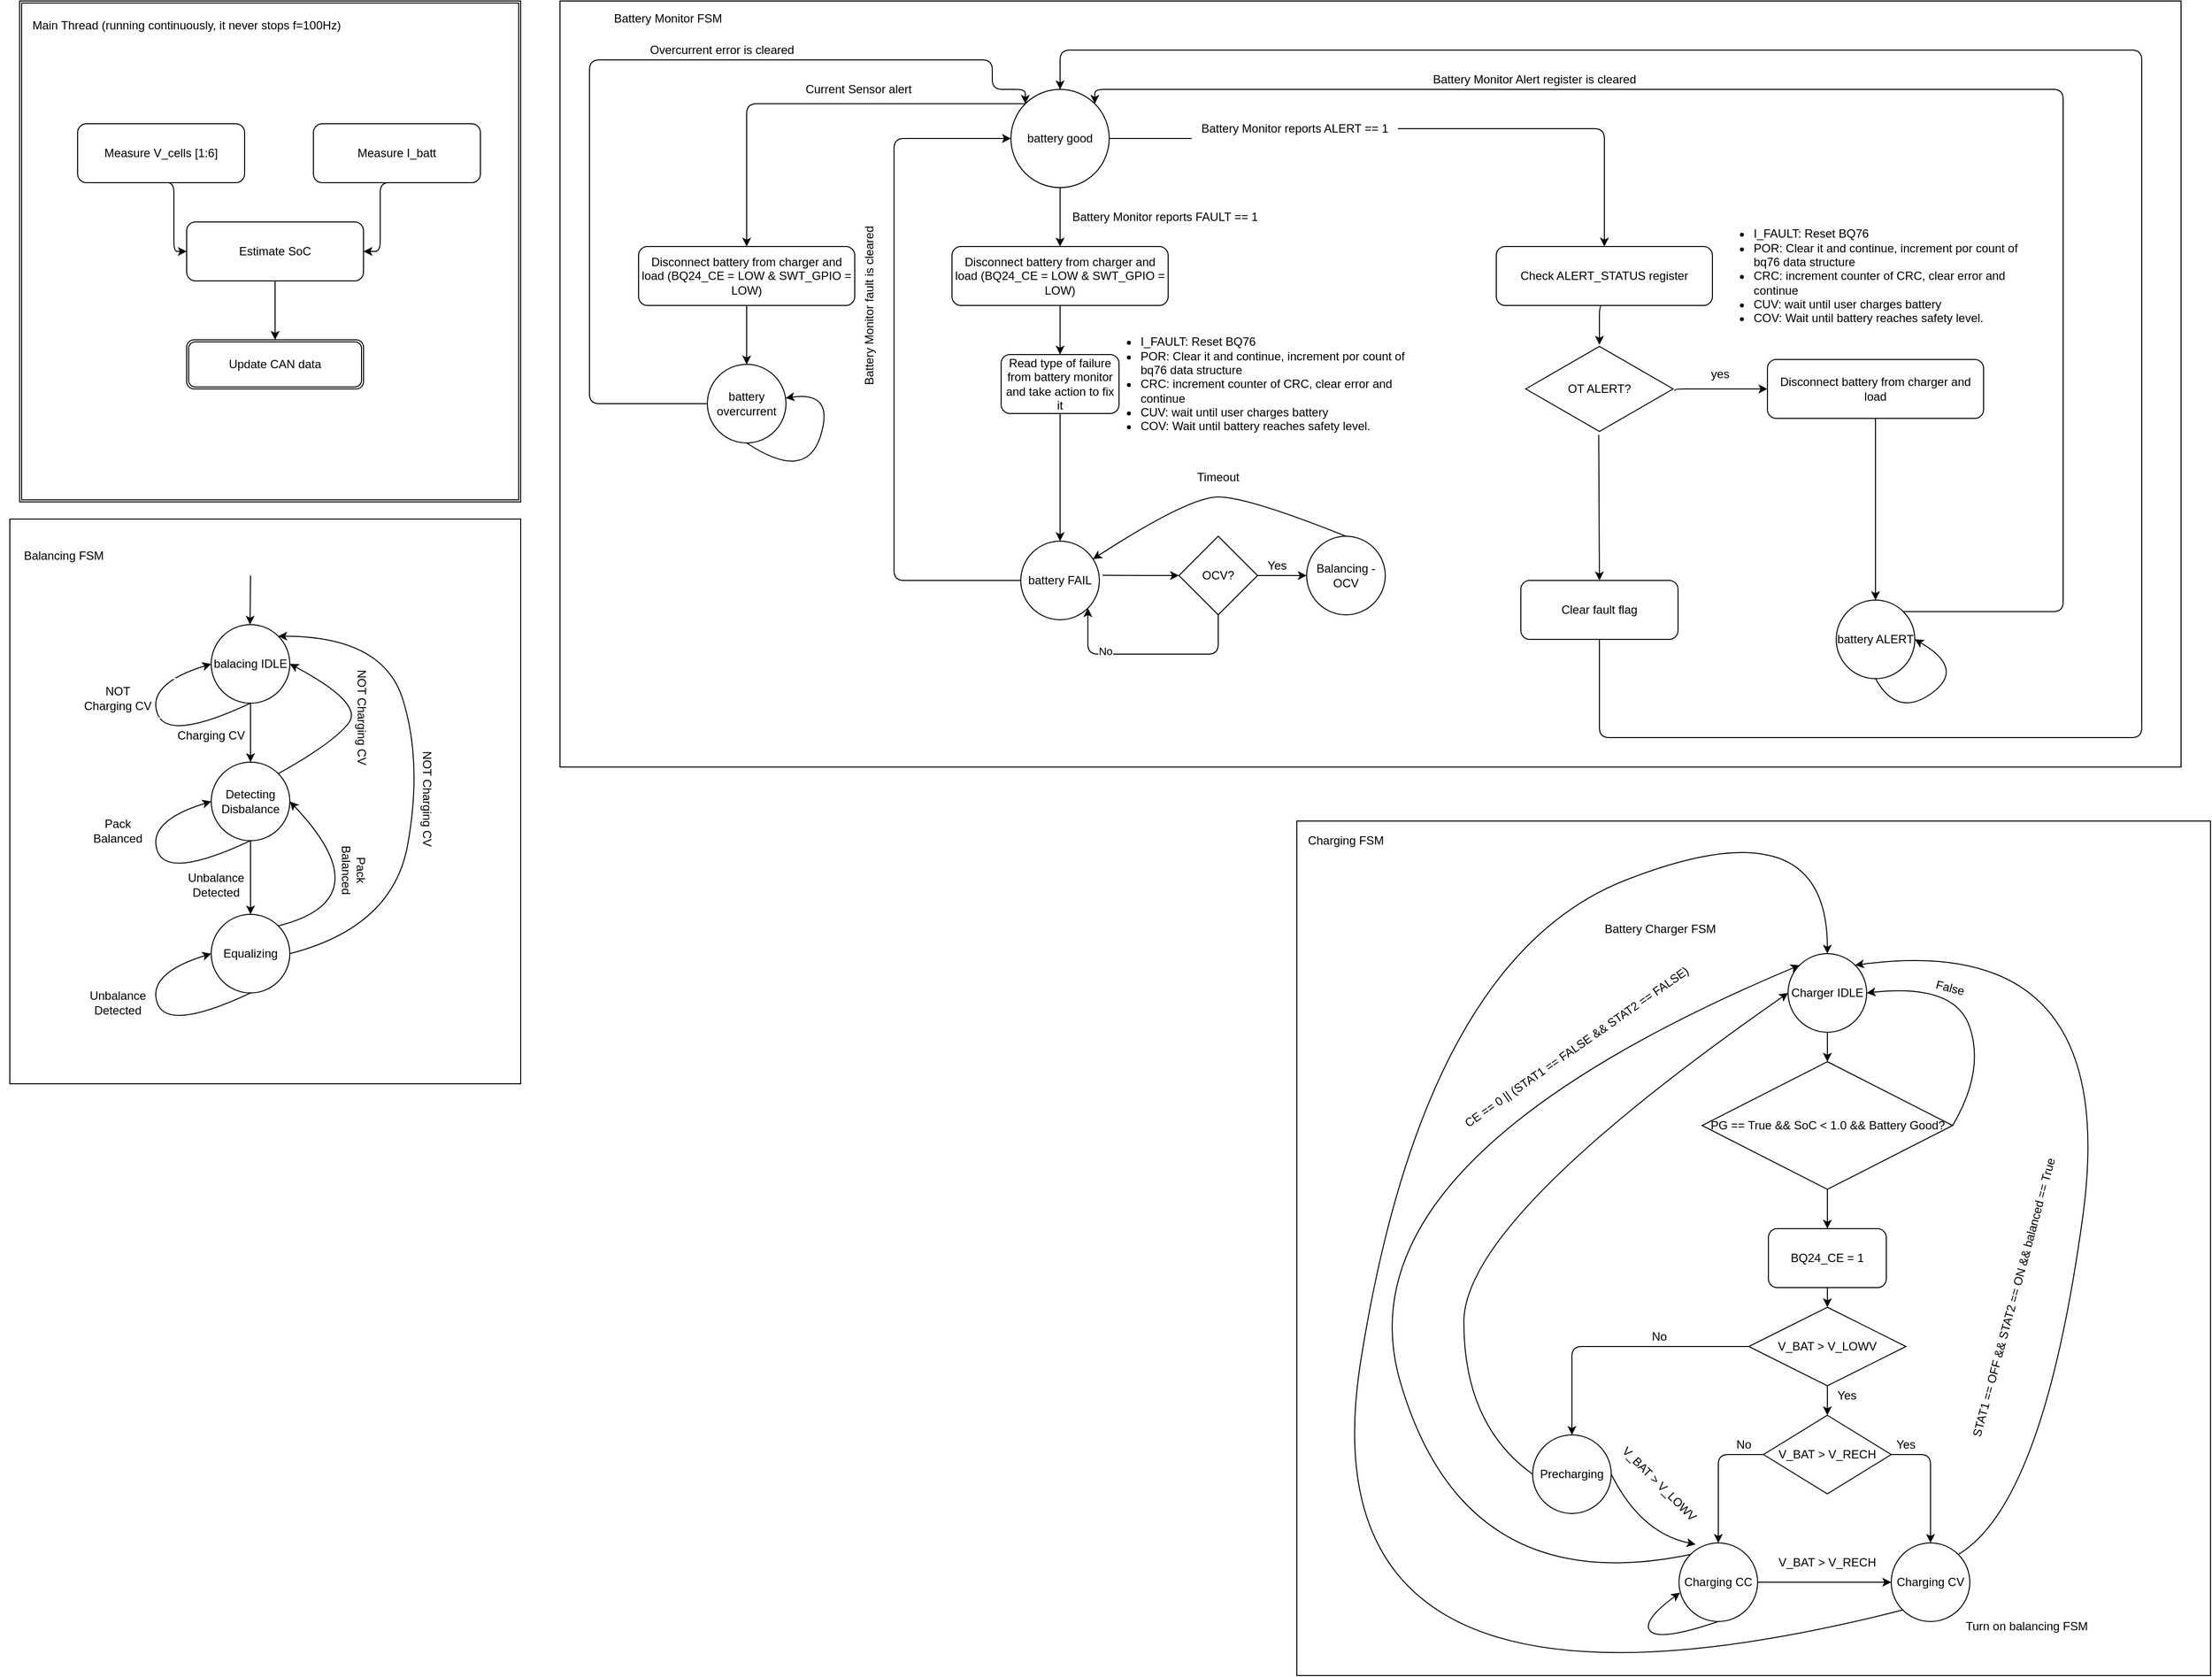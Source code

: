<mxfile version="14.6.11" type="github">
  <diagram id="g3DpGtktaJrWY0wCHxWM" name="Page-1">
    <mxGraphModel dx="868" dy="1648" grid="1" gridSize="10" guides="1" tooltips="1" connect="1" arrows="1" fold="1" page="1" pageScale="1" pageWidth="827" pageHeight="1169" math="0" shadow="0">
      <root>
        <mxCell id="0" />
        <mxCell id="1" parent="0" />
        <mxCell id="d3mwTh0rrNDCZrn80b3e-203" value="" style="rounded=0;whiteSpace=wrap;html=1;fillColor=none;" parent="1" vertex="1">
          <mxGeometry x="140" y="-157.5" width="520" height="575" as="geometry" />
        </mxCell>
        <mxCell id="d3mwTh0rrNDCZrn80b3e-7" value="Measure V_cells [1:6]" style="rounded=1;whiteSpace=wrap;html=1;" parent="1" vertex="1">
          <mxGeometry x="209" y="-560" width="170" height="60" as="geometry" />
        </mxCell>
        <mxCell id="d3mwTh0rrNDCZrn80b3e-8" value="Measure I_batt" style="rounded=1;whiteSpace=wrap;html=1;" parent="1" vertex="1">
          <mxGeometry x="449" y="-560" width="170" height="60" as="geometry" />
        </mxCell>
        <mxCell id="d3mwTh0rrNDCZrn80b3e-9" value="Estimate SoC" style="rounded=1;whiteSpace=wrap;html=1;" parent="1" vertex="1">
          <mxGeometry x="320" y="-460" width="180" height="60" as="geometry" />
        </mxCell>
        <mxCell id="d3mwTh0rrNDCZrn80b3e-12" value="" style="edgeStyle=elbowEdgeStyle;elbow=horizontal;endArrow=classic;html=1;entryX=0;entryY=0.5;entryDx=0;entryDy=0;exitX=0.5;exitY=1;exitDx=0;exitDy=0;" parent="1" source="d3mwTh0rrNDCZrn80b3e-7" target="d3mwTh0rrNDCZrn80b3e-9" edge="1">
          <mxGeometry width="50" height="50" relative="1" as="geometry">
            <mxPoint x="170" y="-400" as="sourcePoint" />
            <mxPoint x="220" y="-450" as="targetPoint" />
          </mxGeometry>
        </mxCell>
        <mxCell id="d3mwTh0rrNDCZrn80b3e-13" value="" style="edgeStyle=elbowEdgeStyle;elbow=horizontal;endArrow=classic;html=1;exitX=0.5;exitY=1;exitDx=0;exitDy=0;entryX=1;entryY=0.5;entryDx=0;entryDy=0;" parent="1" source="d3mwTh0rrNDCZrn80b3e-8" target="d3mwTh0rrNDCZrn80b3e-9" edge="1">
          <mxGeometry width="50" height="50" relative="1" as="geometry">
            <mxPoint x="560" y="-420" as="sourcePoint" />
            <mxPoint x="610" y="-470" as="targetPoint" />
          </mxGeometry>
        </mxCell>
        <mxCell id="d3mwTh0rrNDCZrn80b3e-14" value="" style="edgeStyle=segmentEdgeStyle;endArrow=classic;html=1;exitX=0.5;exitY=1;exitDx=0;exitDy=0;" parent="1" source="d3mwTh0rrNDCZrn80b3e-9" edge="1">
          <mxGeometry width="50" height="50" relative="1" as="geometry">
            <mxPoint x="400" y="-350" as="sourcePoint" />
            <mxPoint x="410" y="-340" as="targetPoint" />
          </mxGeometry>
        </mxCell>
        <mxCell id="d3mwTh0rrNDCZrn80b3e-15" value="Update CAN data" style="shape=ext;double=1;rounded=1;whiteSpace=wrap;html=1;" parent="1" vertex="1">
          <mxGeometry x="320" y="-340" width="180" height="50" as="geometry" />
        </mxCell>
        <mxCell id="d3mwTh0rrNDCZrn80b3e-19" value="" style="shape=ext;double=1;whiteSpace=wrap;html=1;aspect=fixed;fillColor=none;" parent="1" vertex="1">
          <mxGeometry x="150" y="-685" width="510" height="510" as="geometry" />
        </mxCell>
        <mxCell id="d3mwTh0rrNDCZrn80b3e-24" value="Main Thread (running continuously, it never stops f=100Hz)" style="text;html=1;strokeColor=none;fillColor=none;align=center;verticalAlign=middle;whiteSpace=wrap;rounded=0;" parent="1" vertex="1">
          <mxGeometry x="160" y="-670" width="320" height="20" as="geometry" />
        </mxCell>
        <mxCell id="d3mwTh0rrNDCZrn80b3e-27" value="Battery Monitor reports FAULT == 1" style="text;html=1;strokeColor=none;fillColor=none;align=center;verticalAlign=middle;whiteSpace=wrap;rounded=0;" parent="1" vertex="1">
          <mxGeometry x="1211" y="-475" width="210" height="20" as="geometry" />
        </mxCell>
        <mxCell id="d3mwTh0rrNDCZrn80b3e-33" value="Disconnect battery from charger and load (BQ24_CE = LOW &amp;amp; SWT_GPIO = LOW)" style="rounded=1;whiteSpace=wrap;html=1;fillColor=none;" parent="1" vertex="1">
          <mxGeometry x="1099" y="-435" width="220" height="60" as="geometry" />
        </mxCell>
        <mxCell id="d3mwTh0rrNDCZrn80b3e-34" value="Read type of failure from battery monitor and take action to fix it" style="rounded=1;whiteSpace=wrap;html=1;fillColor=none;" parent="1" vertex="1">
          <mxGeometry x="1149" y="-325" width="120" height="60" as="geometry" />
        </mxCell>
        <mxCell id="d3mwTh0rrNDCZrn80b3e-37" value="&lt;div&gt;battery FAIL&lt;/div&gt;" style="ellipse;whiteSpace=wrap;html=1;aspect=fixed;fillColor=none;" parent="1" vertex="1">
          <mxGeometry x="1169" y="-135" width="80" height="80" as="geometry" />
        </mxCell>
        <mxCell id="d3mwTh0rrNDCZrn80b3e-41" style="edgeStyle=orthogonalEdgeStyle;rounded=0;orthogonalLoop=1;jettySize=auto;html=1;exitX=0.5;exitY=1;exitDx=0;exitDy=0;entryX=0.5;entryY=0;entryDx=0;entryDy=0;" parent="1" source="d3mwTh0rrNDCZrn80b3e-38" target="d3mwTh0rrNDCZrn80b3e-33" edge="1">
          <mxGeometry relative="1" as="geometry" />
        </mxCell>
        <mxCell id="d3mwTh0rrNDCZrn80b3e-38" value="battery good" style="ellipse;whiteSpace=wrap;html=1;aspect=fixed;fillColor=none;" parent="1" vertex="1">
          <mxGeometry x="1159" y="-595" width="100" height="100" as="geometry" />
        </mxCell>
        <mxCell id="d3mwTh0rrNDCZrn80b3e-43" value="" style="edgeStyle=segmentEdgeStyle;endArrow=classic;html=1;exitX=0.5;exitY=1;exitDx=0;exitDy=0;entryX=0.5;entryY=0;entryDx=0;entryDy=0;" parent="1" source="d3mwTh0rrNDCZrn80b3e-33" target="d3mwTh0rrNDCZrn80b3e-34" edge="1">
          <mxGeometry width="50" height="50" relative="1" as="geometry">
            <mxPoint x="1270" y="-315" as="sourcePoint" />
            <mxPoint x="1320" y="-365" as="targetPoint" />
          </mxGeometry>
        </mxCell>
        <mxCell id="d3mwTh0rrNDCZrn80b3e-46" value="" style="edgeStyle=segmentEdgeStyle;endArrow=classic;html=1;exitX=0.5;exitY=1;exitDx=0;exitDy=0;entryX=1;entryY=1;entryDx=0;entryDy=0;" parent="1" source="d3mwTh0rrNDCZrn80b3e-191" target="d3mwTh0rrNDCZrn80b3e-37" edge="1">
          <mxGeometry width="50" height="50" relative="1" as="geometry">
            <mxPoint x="1270" y="-315" as="sourcePoint" />
            <mxPoint x="1300" y="-95" as="targetPoint" />
            <Array as="points">
              <mxPoint x="1370" y="-20" />
              <mxPoint x="1237" y="-20" />
            </Array>
          </mxGeometry>
        </mxCell>
        <mxCell id="d3mwTh0rrNDCZrn80b3e-200" value="&lt;div&gt;No&lt;/div&gt;" style="edgeLabel;html=1;align=center;verticalAlign=middle;resizable=0;points=[];" parent="d3mwTh0rrNDCZrn80b3e-46" vertex="1" connectable="0">
          <mxGeometry x="0.414" y="-3" relative="1" as="geometry">
            <mxPoint as="offset" />
          </mxGeometry>
        </mxCell>
        <mxCell id="d3mwTh0rrNDCZrn80b3e-48" value="" style="edgeStyle=segmentEdgeStyle;endArrow=classic;html=1;exitX=0;exitY=0.5;exitDx=0;exitDy=0;entryX=0;entryY=0.5;entryDx=0;entryDy=0;" parent="1" source="d3mwTh0rrNDCZrn80b3e-37" target="d3mwTh0rrNDCZrn80b3e-38" edge="1">
          <mxGeometry width="50" height="50" relative="1" as="geometry">
            <mxPoint x="1010" y="-75" as="sourcePoint" />
            <mxPoint x="1070" y="-515" as="targetPoint" />
            <Array as="points">
              <mxPoint x="1040" y="-95" />
              <mxPoint x="1040" y="-545" />
            </Array>
          </mxGeometry>
        </mxCell>
        <mxCell id="d3mwTh0rrNDCZrn80b3e-49" value="&lt;div&gt;Battery Monitor fault is cleared&lt;/div&gt;" style="text;html=1;strokeColor=none;fillColor=none;align=center;verticalAlign=middle;whiteSpace=wrap;rounded=0;rotation=-90;" parent="1" vertex="1">
          <mxGeometry x="910" y="-385" width="210" height="20" as="geometry" />
        </mxCell>
        <mxCell id="d3mwTh0rrNDCZrn80b3e-51" value="&lt;ul&gt;&lt;li&gt;I_FAULT: Reset BQ76 &lt;br&gt;&lt;/li&gt;&lt;li&gt;POR: Clear it and continue, increment por count of bq76 data structure&lt;/li&gt;&lt;li&gt;CRC: increment counter of CRC, clear error and continue&lt;/li&gt;&lt;li&gt;CUV: wait until user charges battery&lt;/li&gt;&lt;li&gt;COV: Wait until battery reaches safety level.&lt;br&gt;&lt;/li&gt;&lt;/ul&gt;" style="text;strokeColor=none;fillColor=none;html=1;whiteSpace=wrap;verticalAlign=middle;overflow=hidden;" parent="1" vertex="1">
          <mxGeometry x="1249" y="-365" width="332" height="140" as="geometry" />
        </mxCell>
        <mxCell id="d3mwTh0rrNDCZrn80b3e-53" value="Check ALERT_STATUS register" style="rounded=1;whiteSpace=wrap;html=1;fillColor=none;" parent="1" vertex="1">
          <mxGeometry x="1653" y="-435" width="220" height="60" as="geometry" />
        </mxCell>
        <mxCell id="d3mwTh0rrNDCZrn80b3e-58" value="" style="edgeStyle=segmentEdgeStyle;endArrow=classic;html=1;startArrow=none;" parent="1" source="d3mwTh0rrNDCZrn80b3e-91" target="d3mwTh0rrNDCZrn80b3e-53" edge="1">
          <mxGeometry width="50" height="50" relative="1" as="geometry">
            <mxPoint x="1259" y="-545" as="sourcePoint" />
            <mxPoint x="1309" y="-595" as="targetPoint" />
          </mxGeometry>
        </mxCell>
        <mxCell id="d3mwTh0rrNDCZrn80b3e-59" value="&lt;ul&gt;&lt;li&gt;I_FAULT: Reset BQ76 &lt;br&gt;&lt;/li&gt;&lt;li&gt;POR: Clear it and continue, increment por count of bq76 data structure&lt;/li&gt;&lt;li&gt;CRC: increment counter of CRC, clear error and continue&lt;/li&gt;&lt;li&gt;CUV: wait until user charges battery&lt;/li&gt;&lt;li&gt;COV: Wait until battery reaches safety level.&lt;br&gt;&lt;/li&gt;&lt;/ul&gt;" style="text;strokeColor=none;fillColor=none;html=1;whiteSpace=wrap;verticalAlign=middle;overflow=hidden;" parent="1" vertex="1">
          <mxGeometry x="1873" y="-475" width="332" height="140" as="geometry" />
        </mxCell>
        <mxCell id="d3mwTh0rrNDCZrn80b3e-60" value="OT ALERT?" style="html=1;whiteSpace=wrap;aspect=fixed;shape=isoRectangle;fillColor=none;" parent="1" vertex="1">
          <mxGeometry x="1683" y="-335" width="150" height="90" as="geometry" />
        </mxCell>
        <mxCell id="d3mwTh0rrNDCZrn80b3e-61" value="" style="edgeStyle=segmentEdgeStyle;endArrow=classic;html=1;exitX=0.5;exitY=1;exitDx=0;exitDy=0;" parent="1" source="d3mwTh0rrNDCZrn80b3e-53" target="d3mwTh0rrNDCZrn80b3e-60" edge="1">
          <mxGeometry width="50" height="50" relative="1" as="geometry">
            <mxPoint x="1581" y="-285" as="sourcePoint" />
            <mxPoint x="1631" y="-335" as="targetPoint" />
          </mxGeometry>
        </mxCell>
        <mxCell id="d3mwTh0rrNDCZrn80b3e-65" value="Disconnect battery from charger and load" style="rounded=1;whiteSpace=wrap;html=1;fillColor=none;" parent="1" vertex="1">
          <mxGeometry x="1929" y="-320" width="220" height="60" as="geometry" />
        </mxCell>
        <mxCell id="d3mwTh0rrNDCZrn80b3e-68" value="" style="edgeStyle=segmentEdgeStyle;endArrow=classic;html=1;exitX=1.013;exitY=0.522;exitDx=0;exitDy=0;exitPerimeter=0;entryX=0;entryY=0.5;entryDx=0;entryDy=0;" parent="1" source="d3mwTh0rrNDCZrn80b3e-60" target="d3mwTh0rrNDCZrn80b3e-65" edge="1">
          <mxGeometry width="50" height="50" relative="1" as="geometry">
            <mxPoint x="1581" y="-285" as="sourcePoint" />
            <mxPoint x="1631" y="-335" as="targetPoint" />
            <Array as="points">
              <mxPoint x="1835" y="-290" />
            </Array>
          </mxGeometry>
        </mxCell>
        <mxCell id="d3mwTh0rrNDCZrn80b3e-70" value="yes" style="text;html=1;strokeColor=none;fillColor=none;align=center;verticalAlign=middle;whiteSpace=wrap;rounded=0;" parent="1" vertex="1">
          <mxGeometry x="1861" y="-315" width="40" height="20" as="geometry" />
        </mxCell>
        <mxCell id="d3mwTh0rrNDCZrn80b3e-71" value="battery ALERT" style="ellipse;whiteSpace=wrap;html=1;aspect=fixed;fillColor=none;" parent="1" vertex="1">
          <mxGeometry x="1999" y="-75" width="80" height="80" as="geometry" />
        </mxCell>
        <mxCell id="d3mwTh0rrNDCZrn80b3e-74" value="" style="curved=1;endArrow=classic;html=1;exitX=0.5;exitY=1;exitDx=0;exitDy=0;entryX=1;entryY=0.5;entryDx=0;entryDy=0;" parent="1" source="d3mwTh0rrNDCZrn80b3e-71" target="d3mwTh0rrNDCZrn80b3e-71" edge="1">
          <mxGeometry width="50" height="50" relative="1" as="geometry">
            <mxPoint x="1971" y="105" as="sourcePoint" />
            <mxPoint x="2021" y="55" as="targetPoint" />
            <Array as="points">
              <mxPoint x="2061" y="45" />
              <mxPoint x="2131" y="-5" />
            </Array>
          </mxGeometry>
        </mxCell>
        <mxCell id="d3mwTh0rrNDCZrn80b3e-77" value="&lt;div&gt;Battery Monitor Alert register is cleared&lt;/div&gt;" style="text;html=1;strokeColor=none;fillColor=none;align=center;verticalAlign=middle;whiteSpace=wrap;rounded=0;" parent="1" vertex="1">
          <mxGeometry x="1553" y="-615" width="278" height="20" as="geometry" />
        </mxCell>
        <mxCell id="d3mwTh0rrNDCZrn80b3e-82" value="" style="edgeStyle=segmentEdgeStyle;endArrow=classic;html=1;exitX=1;exitY=0;exitDx=0;exitDy=0;entryX=1;entryY=0;entryDx=0;entryDy=0;" parent="1" source="d3mwTh0rrNDCZrn80b3e-71" target="d3mwTh0rrNDCZrn80b3e-38" edge="1">
          <mxGeometry width="50" height="50" relative="1" as="geometry">
            <mxPoint x="2110" y="-205" as="sourcePoint" />
            <mxPoint x="1340" y="-545" as="targetPoint" />
            <Array as="points">
              <mxPoint x="2230" y="-63" />
              <mxPoint x="2230" y="-595" />
              <mxPoint x="1244" y="-595" />
            </Array>
          </mxGeometry>
        </mxCell>
        <mxCell id="d3mwTh0rrNDCZrn80b3e-85" value="Clear fault flag" style="rounded=1;whiteSpace=wrap;html=1;fillColor=none;" parent="1" vertex="1">
          <mxGeometry x="1678" y="-95" width="160" height="60" as="geometry" />
        </mxCell>
        <mxCell id="d3mwTh0rrNDCZrn80b3e-88" value="" style="edgeStyle=segmentEdgeStyle;endArrow=classic;html=1;exitX=0.5;exitY=1;exitDx=0;exitDy=0;entryX=0.5;entryY=0;entryDx=0;entryDy=0;" parent="1" source="d3mwTh0rrNDCZrn80b3e-85" target="d3mwTh0rrNDCZrn80b3e-38" edge="1">
          <mxGeometry width="50" height="50" relative="1" as="geometry">
            <mxPoint x="2390" y="-275" as="sourcePoint" />
            <mxPoint x="2440" y="-325" as="targetPoint" />
            <Array as="points">
              <mxPoint x="1758" y="65" />
              <mxPoint x="2310" y="65" />
              <mxPoint x="2310" y="-635" />
              <mxPoint x="1209" y="-635" />
            </Array>
          </mxGeometry>
        </mxCell>
        <mxCell id="d3mwTh0rrNDCZrn80b3e-89" value="" style="edgeStyle=elbowEdgeStyle;elbow=horizontal;endArrow=classic;html=1;exitX=0;exitY=0;exitDx=0;exitDy=0;" parent="1" source="d3mwTh0rrNDCZrn80b3e-38" edge="1">
          <mxGeometry width="50" height="50" relative="1" as="geometry">
            <mxPoint x="960" y="-255" as="sourcePoint" />
            <mxPoint x="890" y="-435" as="targetPoint" />
            <Array as="points">
              <mxPoint x="890" y="-435" />
              <mxPoint x="890" y="-455" />
            </Array>
          </mxGeometry>
        </mxCell>
        <mxCell id="d3mwTh0rrNDCZrn80b3e-91" value="Battery Monitor reports ALERT == 1" style="text;html=1;strokeColor=none;fillColor=none;align=center;verticalAlign=middle;whiteSpace=wrap;rounded=0;" parent="1" vertex="1">
          <mxGeometry x="1343" y="-565" width="210" height="20" as="geometry" />
        </mxCell>
        <mxCell id="d3mwTh0rrNDCZrn80b3e-92" value="" style="edgeStyle=segmentEdgeStyle;endArrow=none;html=1;" parent="1" target="d3mwTh0rrNDCZrn80b3e-91" edge="1">
          <mxGeometry width="50" height="50" relative="1" as="geometry">
            <mxPoint x="1259" y="-545" as="sourcePoint" />
            <mxPoint x="1763.0" y="-435" as="targetPoint" />
          </mxGeometry>
        </mxCell>
        <mxCell id="d3mwTh0rrNDCZrn80b3e-93" value="Current Sensor alert" style="text;html=1;strokeColor=none;fillColor=none;align=center;verticalAlign=middle;whiteSpace=wrap;rounded=0;" parent="1" vertex="1">
          <mxGeometry x="899" y="-605" width="210" height="20" as="geometry" />
        </mxCell>
        <mxCell id="d3mwTh0rrNDCZrn80b3e-94" value="Disconnect battery from charger and load (BQ24_CE = LOW &amp;amp; SWT_GPIO = LOW)" style="rounded=1;whiteSpace=wrap;html=1;fillColor=none;" parent="1" vertex="1">
          <mxGeometry x="780" y="-435" width="220" height="60" as="geometry" />
        </mxCell>
        <mxCell id="d3mwTh0rrNDCZrn80b3e-95" value="" style="edgeStyle=segmentEdgeStyle;endArrow=classic;html=1;exitX=0.5;exitY=1;exitDx=0;exitDy=0;entryX=0.5;entryY=0;entryDx=0;entryDy=0;" parent="1" source="d3mwTh0rrNDCZrn80b3e-34" target="d3mwTh0rrNDCZrn80b3e-37" edge="1">
          <mxGeometry width="50" height="50" relative="1" as="geometry">
            <mxPoint x="1209" y="-255" as="sourcePoint" />
            <mxPoint x="1259" y="-305" as="targetPoint" />
          </mxGeometry>
        </mxCell>
        <mxCell id="d3mwTh0rrNDCZrn80b3e-96" value="" style="endArrow=classic;html=1;exitX=0.495;exitY=1.019;exitDx=0;exitDy=0;exitPerimeter=0;entryX=0.5;entryY=0;entryDx=0;entryDy=0;" parent="1" source="d3mwTh0rrNDCZrn80b3e-60" target="d3mwTh0rrNDCZrn80b3e-85" edge="1">
          <mxGeometry width="50" height="50" relative="1" as="geometry">
            <mxPoint x="1460" y="-285" as="sourcePoint" />
            <mxPoint x="1510" y="-335" as="targetPoint" />
          </mxGeometry>
        </mxCell>
        <mxCell id="d3mwTh0rrNDCZrn80b3e-97" value="&lt;div&gt;battery overcurrent&lt;br&gt;&lt;/div&gt;" style="ellipse;whiteSpace=wrap;html=1;aspect=fixed;fillColor=none;" parent="1" vertex="1">
          <mxGeometry x="850" y="-315" width="80" height="80" as="geometry" />
        </mxCell>
        <mxCell id="d3mwTh0rrNDCZrn80b3e-99" value="" style="endArrow=classic;html=1;exitX=0.5;exitY=1;exitDx=0;exitDy=0;entryX=0.5;entryY=0;entryDx=0;entryDy=0;" parent="1" source="d3mwTh0rrNDCZrn80b3e-94" target="d3mwTh0rrNDCZrn80b3e-97" edge="1">
          <mxGeometry width="50" height="50" relative="1" as="geometry">
            <mxPoint x="1090" y="-295" as="sourcePoint" />
            <mxPoint x="1140" y="-345" as="targetPoint" />
            <Array as="points" />
          </mxGeometry>
        </mxCell>
        <mxCell id="d3mwTh0rrNDCZrn80b3e-100" value="" style="curved=1;endArrow=classic;html=1;exitX=0.5;exitY=1;exitDx=0;exitDy=0;" parent="1" source="d3mwTh0rrNDCZrn80b3e-97" target="d3mwTh0rrNDCZrn80b3e-97" edge="1">
          <mxGeometry width="50" height="50" relative="1" as="geometry">
            <mxPoint x="1090" y="-295" as="sourcePoint" />
            <mxPoint x="1140" y="-345" as="targetPoint" />
            <Array as="points">
              <mxPoint x="950" y="-195" />
              <mxPoint x="980" y="-288" />
            </Array>
          </mxGeometry>
        </mxCell>
        <mxCell id="d3mwTh0rrNDCZrn80b3e-102" value="" style="edgeStyle=segmentEdgeStyle;endArrow=classic;html=1;exitX=0;exitY=0.5;exitDx=0;exitDy=0;entryX=0;entryY=0;entryDx=0;entryDy=0;" parent="1" source="d3mwTh0rrNDCZrn80b3e-97" target="d3mwTh0rrNDCZrn80b3e-38" edge="1">
          <mxGeometry width="50" height="50" relative="1" as="geometry">
            <mxPoint x="1090" y="-295" as="sourcePoint" />
            <mxPoint x="1140" y="-345" as="targetPoint" />
            <Array as="points">
              <mxPoint x="730" y="-275" />
              <mxPoint x="730" y="-625" />
              <mxPoint x="1140" y="-625" />
              <mxPoint x="1140" y="-595" />
              <mxPoint x="1174" y="-595" />
            </Array>
          </mxGeometry>
        </mxCell>
        <mxCell id="d3mwTh0rrNDCZrn80b3e-103" value="Overcurrent error is cleared" style="text;html=1;strokeColor=none;fillColor=none;align=center;verticalAlign=middle;whiteSpace=wrap;rounded=0;" parent="1" vertex="1">
          <mxGeometry x="760" y="-645" width="210" height="20" as="geometry" />
        </mxCell>
        <mxCell id="d3mwTh0rrNDCZrn80b3e-105" value="" style="endArrow=classic;html=1;exitX=0.5;exitY=1;exitDx=0;exitDy=0;entryX=0.5;entryY=0;entryDx=0;entryDy=0;" parent="1" source="d3mwTh0rrNDCZrn80b3e-65" target="d3mwTh0rrNDCZrn80b3e-71" edge="1">
          <mxGeometry width="50" height="50" relative="1" as="geometry">
            <mxPoint x="2060" y="-165" as="sourcePoint" />
            <mxPoint x="2110" y="-215" as="targetPoint" />
          </mxGeometry>
        </mxCell>
        <mxCell id="d3mwTh0rrNDCZrn80b3e-108" value="Battery Monitor FSM" style="text;html=1;strokeColor=none;fillColor=none;align=center;verticalAlign=middle;whiteSpace=wrap;rounded=0;" parent="1" vertex="1">
          <mxGeometry x="730" y="-670" width="160" height="5" as="geometry" />
        </mxCell>
        <mxCell id="d3mwTh0rrNDCZrn80b3e-112" value="Battery Charger FSM" style="text;html=1;strokeColor=none;fillColor=none;align=center;verticalAlign=middle;whiteSpace=wrap;rounded=0;" parent="1" vertex="1">
          <mxGeometry x="1750" y="250" width="140" height="20" as="geometry" />
        </mxCell>
        <mxCell id="d3mwTh0rrNDCZrn80b3e-113" value="Charger IDLE" style="ellipse;whiteSpace=wrap;html=1;aspect=fixed;fillColor=none;" parent="1" vertex="1">
          <mxGeometry x="1950" y="285" width="80" height="80" as="geometry" />
        </mxCell>
        <mxCell id="d3mwTh0rrNDCZrn80b3e-117" value="" style="endArrow=classic;html=1;exitX=0.5;exitY=1;exitDx=0;exitDy=0;" parent="1" source="d3mwTh0rrNDCZrn80b3e-113" edge="1">
          <mxGeometry width="50" height="50" relative="1" as="geometry">
            <mxPoint x="2160" y="385" as="sourcePoint" />
            <mxPoint x="1990" y="395" as="targetPoint" />
          </mxGeometry>
        </mxCell>
        <mxCell id="d3mwTh0rrNDCZrn80b3e-118" value="&lt;div&gt;PG == True &amp;amp;&amp;amp; SoC &amp;lt; 1.0 &amp;amp;&amp;amp; Battery Good?&lt;/div&gt;" style="rhombus;whiteSpace=wrap;html=1;fillColor=none;" parent="1" vertex="1">
          <mxGeometry x="1862.5" y="395" width="255" height="130" as="geometry" />
        </mxCell>
        <mxCell id="d3mwTh0rrNDCZrn80b3e-120" value="" style="curved=1;endArrow=classic;html=1;exitX=1;exitY=0.5;exitDx=0;exitDy=0;entryX=1;entryY=0.5;entryDx=0;entryDy=0;" parent="1" source="d3mwTh0rrNDCZrn80b3e-118" target="d3mwTh0rrNDCZrn80b3e-113" edge="1">
          <mxGeometry width="50" height="50" relative="1" as="geometry">
            <mxPoint x="2160" y="545" as="sourcePoint" />
            <mxPoint x="2210" y="495" as="targetPoint" />
            <Array as="points">
              <mxPoint x="2150" y="405" />
              <mxPoint x="2120" y="315" />
            </Array>
          </mxGeometry>
        </mxCell>
        <mxCell id="d3mwTh0rrNDCZrn80b3e-121" value="False" style="text;html=1;strokeColor=none;fillColor=none;align=center;verticalAlign=middle;whiteSpace=wrap;rounded=0;rotation=15;" parent="1" vertex="1">
          <mxGeometry x="2095" y="310" width="40" height="20" as="geometry" />
        </mxCell>
        <mxCell id="d3mwTh0rrNDCZrn80b3e-122" value="BQ24_CE = 1" style="rounded=1;whiteSpace=wrap;html=1;fillColor=none;" parent="1" vertex="1">
          <mxGeometry x="1930" y="565" width="120" height="60" as="geometry" />
        </mxCell>
        <mxCell id="d3mwTh0rrNDCZrn80b3e-123" value="" style="endArrow=classic;html=1;exitX=0.5;exitY=1;exitDx=0;exitDy=0;entryX=0.5;entryY=0;entryDx=0;entryDy=0;" parent="1" source="d3mwTh0rrNDCZrn80b3e-118" target="d3mwTh0rrNDCZrn80b3e-122" edge="1">
          <mxGeometry width="50" height="50" relative="1" as="geometry">
            <mxPoint x="2160" y="545" as="sourcePoint" />
            <mxPoint x="2210" y="495" as="targetPoint" />
          </mxGeometry>
        </mxCell>
        <mxCell id="d3mwTh0rrNDCZrn80b3e-124" value="Charging CC" style="ellipse;whiteSpace=wrap;html=1;aspect=fixed;fillColor=none;" parent="1" vertex="1">
          <mxGeometry x="1839" y="885" width="80" height="80" as="geometry" />
        </mxCell>
        <mxCell id="d3mwTh0rrNDCZrn80b3e-127" value="Charging CV" style="ellipse;whiteSpace=wrap;html=1;aspect=fixed;fillColor=none;" parent="1" vertex="1">
          <mxGeometry x="2055" y="885" width="80" height="80" as="geometry" />
        </mxCell>
        <mxCell id="d3mwTh0rrNDCZrn80b3e-128" value="V_BAT &amp;gt; V_RECH" style="rhombus;whiteSpace=wrap;html=1;fillColor=none;" parent="1" vertex="1">
          <mxGeometry x="1925" y="755" width="130" height="80" as="geometry" />
        </mxCell>
        <mxCell id="d3mwTh0rrNDCZrn80b3e-132" value="V_BAT &amp;gt; V_LOWV" style="rhombus;whiteSpace=wrap;html=1;fillColor=none;" parent="1" vertex="1">
          <mxGeometry x="1910" y="645" width="160" height="80" as="geometry" />
        </mxCell>
        <mxCell id="d3mwTh0rrNDCZrn80b3e-133" value="Precharging" style="ellipse;whiteSpace=wrap;html=1;aspect=fixed;fillColor=none;" parent="1" vertex="1">
          <mxGeometry x="1690" y="775" width="80" height="80" as="geometry" />
        </mxCell>
        <mxCell id="d3mwTh0rrNDCZrn80b3e-135" value="" style="edgeStyle=segmentEdgeStyle;endArrow=classic;html=1;exitX=0;exitY=0.5;exitDx=0;exitDy=0;entryX=0.5;entryY=0;entryDx=0;entryDy=0;" parent="1" source="d3mwTh0rrNDCZrn80b3e-132" target="d3mwTh0rrNDCZrn80b3e-133" edge="1">
          <mxGeometry width="50" height="50" relative="1" as="geometry">
            <mxPoint x="2160" y="715" as="sourcePoint" />
            <mxPoint x="2210" y="665" as="targetPoint" />
          </mxGeometry>
        </mxCell>
        <mxCell id="d3mwTh0rrNDCZrn80b3e-136" value="No" style="text;html=1;strokeColor=none;fillColor=none;align=center;verticalAlign=middle;whiteSpace=wrap;rounded=0;" parent="1" vertex="1">
          <mxGeometry x="1799" y="665" width="40" height="20" as="geometry" />
        </mxCell>
        <mxCell id="d3mwTh0rrNDCZrn80b3e-138" value="" style="edgeStyle=segmentEdgeStyle;endArrow=classic;html=1;exitX=0;exitY=0.5;exitDx=0;exitDy=0;entryX=0.5;entryY=0;entryDx=0;entryDy=0;" parent="1" source="d3mwTh0rrNDCZrn80b3e-128" target="d3mwTh0rrNDCZrn80b3e-124" edge="1">
          <mxGeometry width="50" height="50" relative="1" as="geometry">
            <mxPoint x="2160" y="825" as="sourcePoint" />
            <mxPoint x="2210" y="775" as="targetPoint" />
          </mxGeometry>
        </mxCell>
        <mxCell id="d3mwTh0rrNDCZrn80b3e-139" value="No" style="text;html=1;strokeColor=none;fillColor=none;align=center;verticalAlign=middle;whiteSpace=wrap;rounded=0;" parent="1" vertex="1">
          <mxGeometry x="1885" y="775" width="40" height="20" as="geometry" />
        </mxCell>
        <mxCell id="d3mwTh0rrNDCZrn80b3e-140" value="" style="endArrow=classic;html=1;exitX=0.5;exitY=1;exitDx=0;exitDy=0;entryX=0.5;entryY=0;entryDx=0;entryDy=0;" parent="1" source="d3mwTh0rrNDCZrn80b3e-132" target="d3mwTh0rrNDCZrn80b3e-128" edge="1">
          <mxGeometry width="50" height="50" relative="1" as="geometry">
            <mxPoint x="2160" y="825" as="sourcePoint" />
            <mxPoint x="2210" y="775" as="targetPoint" />
          </mxGeometry>
        </mxCell>
        <mxCell id="d3mwTh0rrNDCZrn80b3e-141" value="Yes" style="text;html=1;strokeColor=none;fillColor=none;align=center;verticalAlign=middle;whiteSpace=wrap;rounded=0;" parent="1" vertex="1">
          <mxGeometry x="1990" y="725" width="40" height="20" as="geometry" />
        </mxCell>
        <mxCell id="d3mwTh0rrNDCZrn80b3e-143" value="" style="edgeStyle=segmentEdgeStyle;endArrow=classic;html=1;exitX=1;exitY=0.5;exitDx=0;exitDy=0;entryX=0.5;entryY=0;entryDx=0;entryDy=0;" parent="1" source="d3mwTh0rrNDCZrn80b3e-128" target="d3mwTh0rrNDCZrn80b3e-127" edge="1">
          <mxGeometry width="50" height="50" relative="1" as="geometry">
            <mxPoint x="2160" y="825" as="sourcePoint" />
            <mxPoint x="2210" y="775" as="targetPoint" />
          </mxGeometry>
        </mxCell>
        <mxCell id="d3mwTh0rrNDCZrn80b3e-144" value="Yes" style="text;html=1;strokeColor=none;fillColor=none;align=center;verticalAlign=middle;whiteSpace=wrap;rounded=0;" parent="1" vertex="1">
          <mxGeometry x="2050" y="775" width="40" height="20" as="geometry" />
        </mxCell>
        <mxCell id="d3mwTh0rrNDCZrn80b3e-145" value="" style="curved=1;endArrow=classic;html=1;exitX=0.5;exitY=1;exitDx=0;exitDy=0;entryX=0.013;entryY=0.633;entryDx=0;entryDy=0;entryPerimeter=0;" parent="1" source="d3mwTh0rrNDCZrn80b3e-124" target="d3mwTh0rrNDCZrn80b3e-124" edge="1">
          <mxGeometry width="50" height="50" relative="1" as="geometry">
            <mxPoint x="2160" y="825" as="sourcePoint" />
            <mxPoint x="2210" y="775" as="targetPoint" />
            <Array as="points">
              <mxPoint x="1820" y="985" />
              <mxPoint x="1800" y="965" />
            </Array>
          </mxGeometry>
        </mxCell>
        <mxCell id="d3mwTh0rrNDCZrn80b3e-146" value="" style="endArrow=classic;html=1;exitX=1;exitY=0.5;exitDx=0;exitDy=0;entryX=0;entryY=0.5;entryDx=0;entryDy=0;" parent="1" source="d3mwTh0rrNDCZrn80b3e-124" target="d3mwTh0rrNDCZrn80b3e-127" edge="1">
          <mxGeometry width="50" height="50" relative="1" as="geometry">
            <mxPoint x="2230" y="895" as="sourcePoint" />
            <mxPoint x="2280" y="845" as="targetPoint" />
          </mxGeometry>
        </mxCell>
        <mxCell id="d3mwTh0rrNDCZrn80b3e-147" value="V_BAT &amp;gt; V_RECH" style="text;html=1;strokeColor=none;fillColor=none;align=center;verticalAlign=middle;whiteSpace=wrap;rounded=0;" parent="1" vertex="1">
          <mxGeometry x="1930" y="895" width="120" height="20" as="geometry" />
        </mxCell>
        <mxCell id="d3mwTh0rrNDCZrn80b3e-148" value="" style="endArrow=classic;html=1;exitX=0.5;exitY=1;exitDx=0;exitDy=0;entryX=0.5;entryY=0;entryDx=0;entryDy=0;" parent="1" source="d3mwTh0rrNDCZrn80b3e-122" target="d3mwTh0rrNDCZrn80b3e-132" edge="1">
          <mxGeometry width="50" height="50" relative="1" as="geometry">
            <mxPoint x="2130" y="575" as="sourcePoint" />
            <mxPoint x="2180" y="525" as="targetPoint" />
          </mxGeometry>
        </mxCell>
        <mxCell id="d3mwTh0rrNDCZrn80b3e-149" value="" style="curved=1;endArrow=classic;html=1;exitX=0;exitY=0.5;exitDx=0;exitDy=0;entryX=0;entryY=0.5;entryDx=0;entryDy=0;" parent="1" source="d3mwTh0rrNDCZrn80b3e-133" target="d3mwTh0rrNDCZrn80b3e-113" edge="1">
          <mxGeometry width="50" height="50" relative="1" as="geometry">
            <mxPoint x="2150" y="605" as="sourcePoint" />
            <mxPoint x="2200" y="555" as="targetPoint" />
            <Array as="points">
              <mxPoint x="1620" y="765" />
              <mxPoint x="1620" y="555" />
            </Array>
          </mxGeometry>
        </mxCell>
        <mxCell id="d3mwTh0rrNDCZrn80b3e-150" value="CE == 0 || (STAT1 == FALSE &amp;amp;&amp;amp; STAT2 == FALSE)" style="text;html=1;strokeColor=none;fillColor=none;align=center;verticalAlign=middle;whiteSpace=wrap;rounded=0;rotation=-35;" parent="1" vertex="1">
          <mxGeometry x="1570" y="365" width="330" height="30" as="geometry" />
        </mxCell>
        <mxCell id="d3mwTh0rrNDCZrn80b3e-153" value="" style="curved=1;endArrow=classic;html=1;exitX=0;exitY=0;exitDx=0;exitDy=0;entryX=0;entryY=0;entryDx=0;entryDy=0;" parent="1" source="d3mwTh0rrNDCZrn80b3e-124" target="d3mwTh0rrNDCZrn80b3e-113" edge="1">
          <mxGeometry width="50" height="50" relative="1" as="geometry">
            <mxPoint x="2150" y="645" as="sourcePoint" />
            <mxPoint x="2200" y="595" as="targetPoint" />
            <Array as="points">
              <mxPoint x="1620" y="945" />
              <mxPoint x="1490" y="495" />
            </Array>
          </mxGeometry>
        </mxCell>
        <mxCell id="d3mwTh0rrNDCZrn80b3e-155" value="" style="curved=1;endArrow=classic;html=1;exitX=0;exitY=1;exitDx=0;exitDy=0;entryX=0.5;entryY=0;entryDx=0;entryDy=0;" parent="1" source="d3mwTh0rrNDCZrn80b3e-127" target="d3mwTh0rrNDCZrn80b3e-113" edge="1">
          <mxGeometry width="50" height="50" relative="1" as="geometry">
            <mxPoint x="2200" y="550" as="sourcePoint" />
            <mxPoint x="2250" y="500" as="targetPoint" />
            <Array as="points">
              <mxPoint x="1450" y="1110" />
              <mxPoint x="1580" y="290" />
              <mxPoint x="1990" y="130" />
            </Array>
          </mxGeometry>
        </mxCell>
        <mxCell id="d3mwTh0rrNDCZrn80b3e-159" value="" style="curved=1;endArrow=classic;html=1;exitX=1;exitY=0.5;exitDx=0;exitDy=0;entryX=0.211;entryY=0.018;entryDx=0;entryDy=0;entryPerimeter=0;" parent="1" source="d3mwTh0rrNDCZrn80b3e-133" target="d3mwTh0rrNDCZrn80b3e-124" edge="1">
          <mxGeometry width="50" height="50" relative="1" as="geometry">
            <mxPoint x="2150" y="605" as="sourcePoint" />
            <mxPoint x="2200" y="555" as="targetPoint" />
            <Array as="points">
              <mxPoint x="1800" y="875" />
            </Array>
          </mxGeometry>
        </mxCell>
        <mxCell id="d3mwTh0rrNDCZrn80b3e-160" value="V_BAT &amp;gt; V_LOWV" style="text;html=1;strokeColor=none;fillColor=none;align=center;verticalAlign=middle;whiteSpace=wrap;rounded=0;rotation=45;" parent="1" vertex="1">
          <mxGeometry x="1744" y="815" width="150" height="20" as="geometry" />
        </mxCell>
        <mxCell id="d3mwTh0rrNDCZrn80b3e-162" value="" style="curved=1;endArrow=classic;html=1;exitX=1;exitY=0;exitDx=0;exitDy=0;entryX=1;entryY=0;entryDx=0;entryDy=0;" parent="1" source="d3mwTh0rrNDCZrn80b3e-127" target="d3mwTh0rrNDCZrn80b3e-113" edge="1">
          <mxGeometry width="50" height="50" relative="1" as="geometry">
            <mxPoint x="2160" y="845" as="sourcePoint" />
            <mxPoint x="2210" y="795" as="targetPoint" />
            <Array as="points">
              <mxPoint x="2210" y="845" />
              <mxPoint x="2290" y="260" />
            </Array>
          </mxGeometry>
        </mxCell>
        <mxCell id="d3mwTh0rrNDCZrn80b3e-163" value="STAT1 == OFF &amp;amp;&amp;amp; STAT2 == ON &amp;amp;&amp;amp; balanced == True" style="text;html=1;strokeColor=none;fillColor=none;align=center;verticalAlign=middle;whiteSpace=wrap;rounded=0;rotation=-75;" parent="1" vertex="1">
          <mxGeometry x="1910" y="625" width="540" height="20" as="geometry" />
        </mxCell>
        <mxCell id="d3mwTh0rrNDCZrn80b3e-166" value="Turn on balancing FSM" style="text;html=1;strokeColor=none;fillColor=none;align=center;verticalAlign=middle;whiteSpace=wrap;rounded=0;" parent="1" vertex="1">
          <mxGeometry x="2117.5" y="960" width="150" height="20" as="geometry" />
        </mxCell>
        <mxCell id="d3mwTh0rrNDCZrn80b3e-167" value="" style="rounded=0;whiteSpace=wrap;html=1;fillColor=none;" parent="1" vertex="1">
          <mxGeometry x="1450" y="150" width="930" height="870" as="geometry" />
        </mxCell>
        <mxCell id="d3mwTh0rrNDCZrn80b3e-168" value="Charging FSM" style="text;html=1;strokeColor=none;fillColor=none;align=center;verticalAlign=middle;whiteSpace=wrap;rounded=0;" parent="1" vertex="1">
          <mxGeometry x="1430" y="160" width="140" height="20" as="geometry" />
        </mxCell>
        <mxCell id="d3mwTh0rrNDCZrn80b3e-170" value="balacing IDLE" style="ellipse;whiteSpace=wrap;html=1;aspect=fixed;fillColor=none;" parent="1" vertex="1">
          <mxGeometry x="345" y="-50" width="80" height="80" as="geometry" />
        </mxCell>
        <mxCell id="d3mwTh0rrNDCZrn80b3e-171" value="Detecting Disbalance" style="ellipse;whiteSpace=wrap;html=1;aspect=fixed;fillColor=none;" parent="1" vertex="1">
          <mxGeometry x="345" y="90" width="80" height="80" as="geometry" />
        </mxCell>
        <mxCell id="d3mwTh0rrNDCZrn80b3e-173" value="" style="endArrow=classic;html=1;exitX=0.5;exitY=1;exitDx=0;exitDy=0;" parent="1" source="d3mwTh0rrNDCZrn80b3e-170" target="d3mwTh0rrNDCZrn80b3e-171" edge="1">
          <mxGeometry width="50" height="50" relative="1" as="geometry">
            <mxPoint x="740" y="280" as="sourcePoint" />
            <mxPoint x="790" y="230" as="targetPoint" />
          </mxGeometry>
        </mxCell>
        <mxCell id="d3mwTh0rrNDCZrn80b3e-174" value="Charging CV" style="text;html=1;strokeColor=none;fillColor=none;align=center;verticalAlign=middle;whiteSpace=wrap;rounded=0;" parent="1" vertex="1">
          <mxGeometry x="290" y="53" width="110" height="20" as="geometry" />
        </mxCell>
        <mxCell id="d3mwTh0rrNDCZrn80b3e-176" value="" style="curved=1;endArrow=classic;html=1;entryX=0;entryY=0.5;entryDx=0;entryDy=0;exitX=0.5;exitY=1;exitDx=0;exitDy=0;" parent="1" source="d3mwTh0rrNDCZrn80b3e-171" target="d3mwTh0rrNDCZrn80b3e-171" edge="1">
          <mxGeometry width="50" height="50" relative="1" as="geometry">
            <mxPoint x="740" y="280" as="sourcePoint" />
            <mxPoint x="790" y="230" as="targetPoint" />
            <Array as="points">
              <mxPoint x="300" y="210" />
              <mxPoint x="280" y="150" />
            </Array>
          </mxGeometry>
        </mxCell>
        <mxCell id="d3mwTh0rrNDCZrn80b3e-177" value="Equalizing" style="ellipse;whiteSpace=wrap;html=1;aspect=fixed;fillColor=none;" parent="1" vertex="1">
          <mxGeometry x="345" y="245" width="80" height="80" as="geometry" />
        </mxCell>
        <mxCell id="d3mwTh0rrNDCZrn80b3e-178" value="" style="endArrow=classic;html=1;exitX=0.5;exitY=1;exitDx=0;exitDy=0;" parent="1" source="d3mwTh0rrNDCZrn80b3e-171" target="d3mwTh0rrNDCZrn80b3e-177" edge="1">
          <mxGeometry width="50" height="50" relative="1" as="geometry">
            <mxPoint x="740" y="280" as="sourcePoint" />
            <mxPoint x="790" y="230" as="targetPoint" />
          </mxGeometry>
        </mxCell>
        <mxCell id="d3mwTh0rrNDCZrn80b3e-179" value="" style="curved=1;endArrow=classic;html=1;exitX=1;exitY=0;exitDx=0;exitDy=0;entryX=1;entryY=0.5;entryDx=0;entryDy=0;" parent="1" source="d3mwTh0rrNDCZrn80b3e-177" target="d3mwTh0rrNDCZrn80b3e-171" edge="1">
          <mxGeometry width="50" height="50" relative="1" as="geometry">
            <mxPoint x="740" y="280" as="sourcePoint" />
            <mxPoint x="790" y="230" as="targetPoint" />
            <Array as="points">
              <mxPoint x="520" y="230" />
            </Array>
          </mxGeometry>
        </mxCell>
        <mxCell id="d3mwTh0rrNDCZrn80b3e-184" value="" style="curved=1;endArrow=classic;html=1;exitX=1;exitY=0;exitDx=0;exitDy=0;entryX=1;entryY=0.5;entryDx=0;entryDy=0;" parent="1" source="d3mwTh0rrNDCZrn80b3e-171" target="d3mwTh0rrNDCZrn80b3e-170" edge="1">
          <mxGeometry width="50" height="50" relative="1" as="geometry">
            <mxPoint x="740" y="280" as="sourcePoint" />
            <mxPoint x="790" y="230" as="targetPoint" />
            <Array as="points">
              <mxPoint x="470" y="70" />
              <mxPoint x="500" y="30" />
            </Array>
          </mxGeometry>
        </mxCell>
        <mxCell id="d3mwTh0rrNDCZrn80b3e-185" value="NOT Charging CV" style="text;html=1;strokeColor=#FFFFFF;fillColor=none;align=center;verticalAlign=middle;whiteSpace=wrap;rounded=0;rotation=90;shadow=0;" parent="1" vertex="1">
          <mxGeometry x="432.7" y="36.73" width="130" height="15" as="geometry" />
        </mxCell>
        <mxCell id="d3mwTh0rrNDCZrn80b3e-191" value="OCV?" style="rhombus;whiteSpace=wrap;html=1;fillColor=none;" parent="1" vertex="1">
          <mxGeometry x="1330" y="-140" width="80" height="80" as="geometry" />
        </mxCell>
        <mxCell id="d3mwTh0rrNDCZrn80b3e-194" value="" style="endArrow=classic;html=1;exitX=1.04;exitY=0.435;exitDx=0;exitDy=0;exitPerimeter=0;entryX=0;entryY=0.5;entryDx=0;entryDy=0;" parent="1" source="d3mwTh0rrNDCZrn80b3e-37" target="d3mwTh0rrNDCZrn80b3e-191" edge="1">
          <mxGeometry width="50" height="50" relative="1" as="geometry">
            <mxPoint x="1250" y="-90" as="sourcePoint" />
            <mxPoint x="1400" y="-230" as="targetPoint" />
          </mxGeometry>
        </mxCell>
        <mxCell id="d3mwTh0rrNDCZrn80b3e-195" value="" style="endArrow=classic;html=1;exitX=1;exitY=0.5;exitDx=0;exitDy=0;" parent="1" source="d3mwTh0rrNDCZrn80b3e-191" edge="1">
          <mxGeometry width="50" height="50" relative="1" as="geometry">
            <mxPoint x="1350" y="-180" as="sourcePoint" />
            <mxPoint x="1460" y="-100" as="targetPoint" />
          </mxGeometry>
        </mxCell>
        <mxCell id="d3mwTh0rrNDCZrn80b3e-196" value="Balancing - OCV" style="ellipse;whiteSpace=wrap;html=1;aspect=fixed;fillColor=none;" parent="1" vertex="1">
          <mxGeometry x="1460" y="-140" width="80" height="80" as="geometry" />
        </mxCell>
        <mxCell id="d3mwTh0rrNDCZrn80b3e-197" value="" style="curved=1;endArrow=classic;html=1;exitX=0.5;exitY=0;exitDx=0;exitDy=0;" parent="1" source="d3mwTh0rrNDCZrn80b3e-196" target="d3mwTh0rrNDCZrn80b3e-37" edge="1">
          <mxGeometry width="50" height="50" relative="1" as="geometry">
            <mxPoint x="1350" y="-180" as="sourcePoint" />
            <mxPoint x="1400" y="-230" as="targetPoint" />
            <Array as="points">
              <mxPoint x="1400" y="-180" />
              <mxPoint x="1340" y="-180" />
            </Array>
          </mxGeometry>
        </mxCell>
        <mxCell id="d3mwTh0rrNDCZrn80b3e-198" value="Timeout" style="text;html=1;strokeColor=none;fillColor=none;align=center;verticalAlign=middle;whiteSpace=wrap;rounded=0;" parent="1" vertex="1">
          <mxGeometry x="1350" y="-210" width="40" height="20" as="geometry" />
        </mxCell>
        <mxCell id="d3mwTh0rrNDCZrn80b3e-199" value="Yes" style="text;html=1;strokeColor=none;fillColor=none;align=center;verticalAlign=middle;whiteSpace=wrap;rounded=0;" parent="1" vertex="1">
          <mxGeometry x="1410" y="-120" width="40" height="20" as="geometry" />
        </mxCell>
        <mxCell id="d3mwTh0rrNDCZrn80b3e-201" value="" style="rounded=0;whiteSpace=wrap;html=1;fillColor=none;" parent="1" vertex="1">
          <mxGeometry x="700" y="-685" width="1650" height="780" as="geometry" />
        </mxCell>
        <mxCell id="d3mwTh0rrNDCZrn80b3e-204" value="Balancing FSM" style="text;html=1;strokeColor=none;fillColor=none;align=center;verticalAlign=middle;whiteSpace=wrap;rounded=0;" parent="1" vertex="1">
          <mxGeometry x="130" y="-130" width="130" height="20" as="geometry" />
        </mxCell>
        <mxCell id="7IkD5nyOu6XAgfBJWe-e-1" value="" style="curved=1;endArrow=classic;html=1;exitX=1;exitY=0.5;exitDx=0;exitDy=0;entryX=1;entryY=0;entryDx=0;entryDy=0;" parent="1" source="d3mwTh0rrNDCZrn80b3e-177" target="d3mwTh0rrNDCZrn80b3e-170" edge="1">
          <mxGeometry width="50" height="50" relative="1" as="geometry">
            <mxPoint x="543.284" y="289.996" as="sourcePoint" />
            <mxPoint x="543.284" y="149.996" as="targetPoint" />
            <Array as="points">
              <mxPoint x="530" y="258" />
              <mxPoint x="560" y="90" />
              <mxPoint x="520" y="-38" />
            </Array>
          </mxGeometry>
        </mxCell>
        <mxCell id="iwLQCMcEq-oEDg_G_wCW-1" value="&lt;div&gt;Unbalance Detected&lt;/div&gt;" style="text;html=1;strokeColor=none;fillColor=none;align=center;verticalAlign=middle;whiteSpace=wrap;rounded=0;rotation=0;" parent="1" vertex="1">
          <mxGeometry x="330" y="205" width="40" height="20" as="geometry" />
        </mxCell>
        <mxCell id="iwLQCMcEq-oEDg_G_wCW-2" value="&lt;div&gt;Pack Balanced&lt;/div&gt;" style="text;html=1;strokeColor=none;fillColor=none;align=center;verticalAlign=middle;whiteSpace=wrap;rounded=0;rotation=0;" parent="1" vertex="1">
          <mxGeometry x="230" y="150" width="40" height="20" as="geometry" />
        </mxCell>
        <mxCell id="iwLQCMcEq-oEDg_G_wCW-3" value="&lt;div&gt;Pack Balanced&lt;/div&gt;" style="text;html=1;strokeColor=none;fillColor=none;align=center;verticalAlign=middle;whiteSpace=wrap;rounded=0;rotation=90;" parent="1" vertex="1">
          <mxGeometry x="470" y="190" width="40" height="20" as="geometry" />
        </mxCell>
        <mxCell id="iwLQCMcEq-oEDg_G_wCW-4" value="" style="endArrow=classic;html=1;" parent="1" edge="1">
          <mxGeometry width="50" height="50" relative="1" as="geometry">
            <mxPoint x="385" y="-100" as="sourcePoint" />
            <mxPoint x="384.5" y="-50" as="targetPoint" />
          </mxGeometry>
        </mxCell>
        <mxCell id="iwLQCMcEq-oEDg_G_wCW-5" value="&lt;div&gt;Unbalance Detected&lt;/div&gt;" style="text;html=1;strokeColor=none;fillColor=none;align=center;verticalAlign=middle;whiteSpace=wrap;rounded=0;rotation=0;" parent="1" vertex="1">
          <mxGeometry x="230" y="325" width="40" height="20" as="geometry" />
        </mxCell>
        <mxCell id="iwLQCMcEq-oEDg_G_wCW-6" value="" style="curved=1;endArrow=classic;html=1;entryX=0;entryY=0.5;entryDx=0;entryDy=0;exitX=0.5;exitY=1;exitDx=0;exitDy=0;" parent="1" edge="1">
          <mxGeometry width="50" height="50" relative="1" as="geometry">
            <mxPoint x="385" y="325" as="sourcePoint" />
            <mxPoint x="345" y="285" as="targetPoint" />
            <Array as="points">
              <mxPoint x="300" y="365" />
              <mxPoint x="280" y="305" />
            </Array>
          </mxGeometry>
        </mxCell>
        <mxCell id="iwLQCMcEq-oEDg_G_wCW-8" value="&lt;div&gt;NOT Charging CV&lt;/div&gt;" style="text;html=1;strokeColor=none;fillColor=none;align=center;verticalAlign=middle;whiteSpace=wrap;rounded=0;rotation=90;" parent="1" vertex="1">
          <mxGeometry x="500" y="120" width="130" height="15" as="geometry" />
        </mxCell>
        <mxCell id="B_khm7dPCWlt5i_Xc2Ni-1" value="" style="curved=1;endArrow=classic;html=1;entryX=0;entryY=0.5;entryDx=0;entryDy=0;exitX=0.5;exitY=1;exitDx=0;exitDy=0;" edge="1" parent="1">
          <mxGeometry width="50" height="50" relative="1" as="geometry">
            <mxPoint x="385" y="30" as="sourcePoint" />
            <mxPoint x="345" y="-10" as="targetPoint" />
            <Array as="points">
              <mxPoint x="300" y="70" />
              <mxPoint x="280" y="10" />
            </Array>
          </mxGeometry>
        </mxCell>
        <mxCell id="B_khm7dPCWlt5i_Xc2Ni-2" value="NOT &lt;br&gt;Charging CV" style="text;html=1;strokeColor=#FFFFFF;fillColor=none;align=center;verticalAlign=middle;whiteSpace=wrap;rounded=0;rotation=0;shadow=0;" vertex="1" parent="1">
          <mxGeometry x="185" y="5" width="130" height="40" as="geometry" />
        </mxCell>
      </root>
    </mxGraphModel>
  </diagram>
</mxfile>
